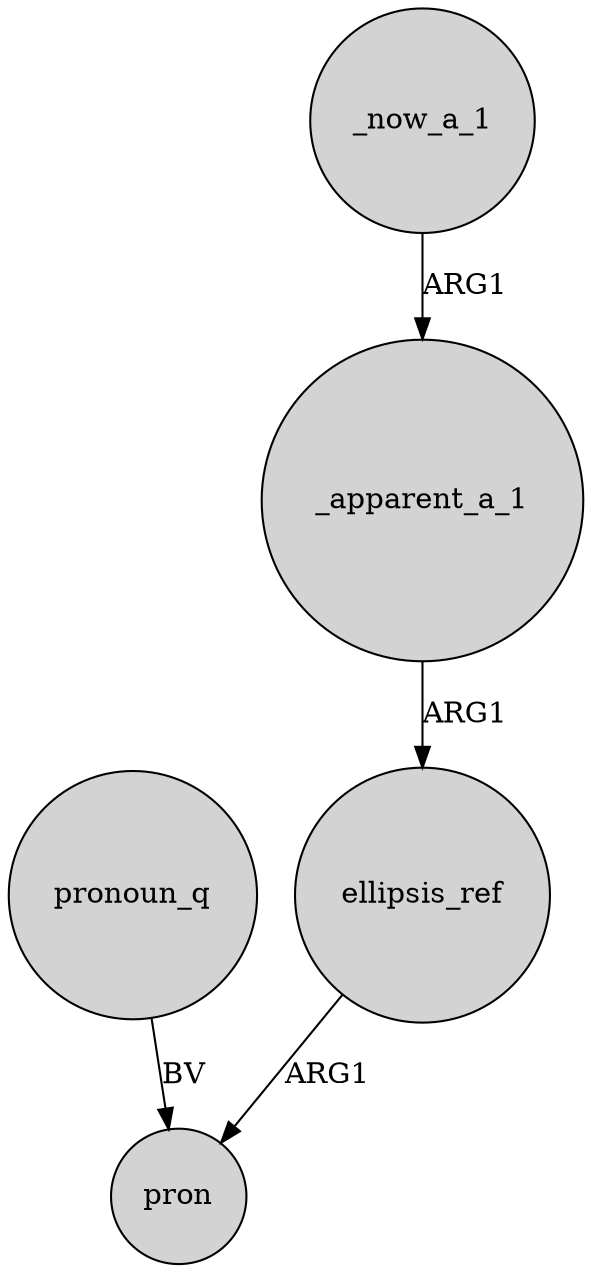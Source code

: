 digraph {
	node [shape=circle style=filled]
	ellipsis_ref -> pron [label=ARG1]
	_now_a_1 -> _apparent_a_1 [label=ARG1]
	_apparent_a_1 -> ellipsis_ref [label=ARG1]
	pronoun_q -> pron [label=BV]
}
